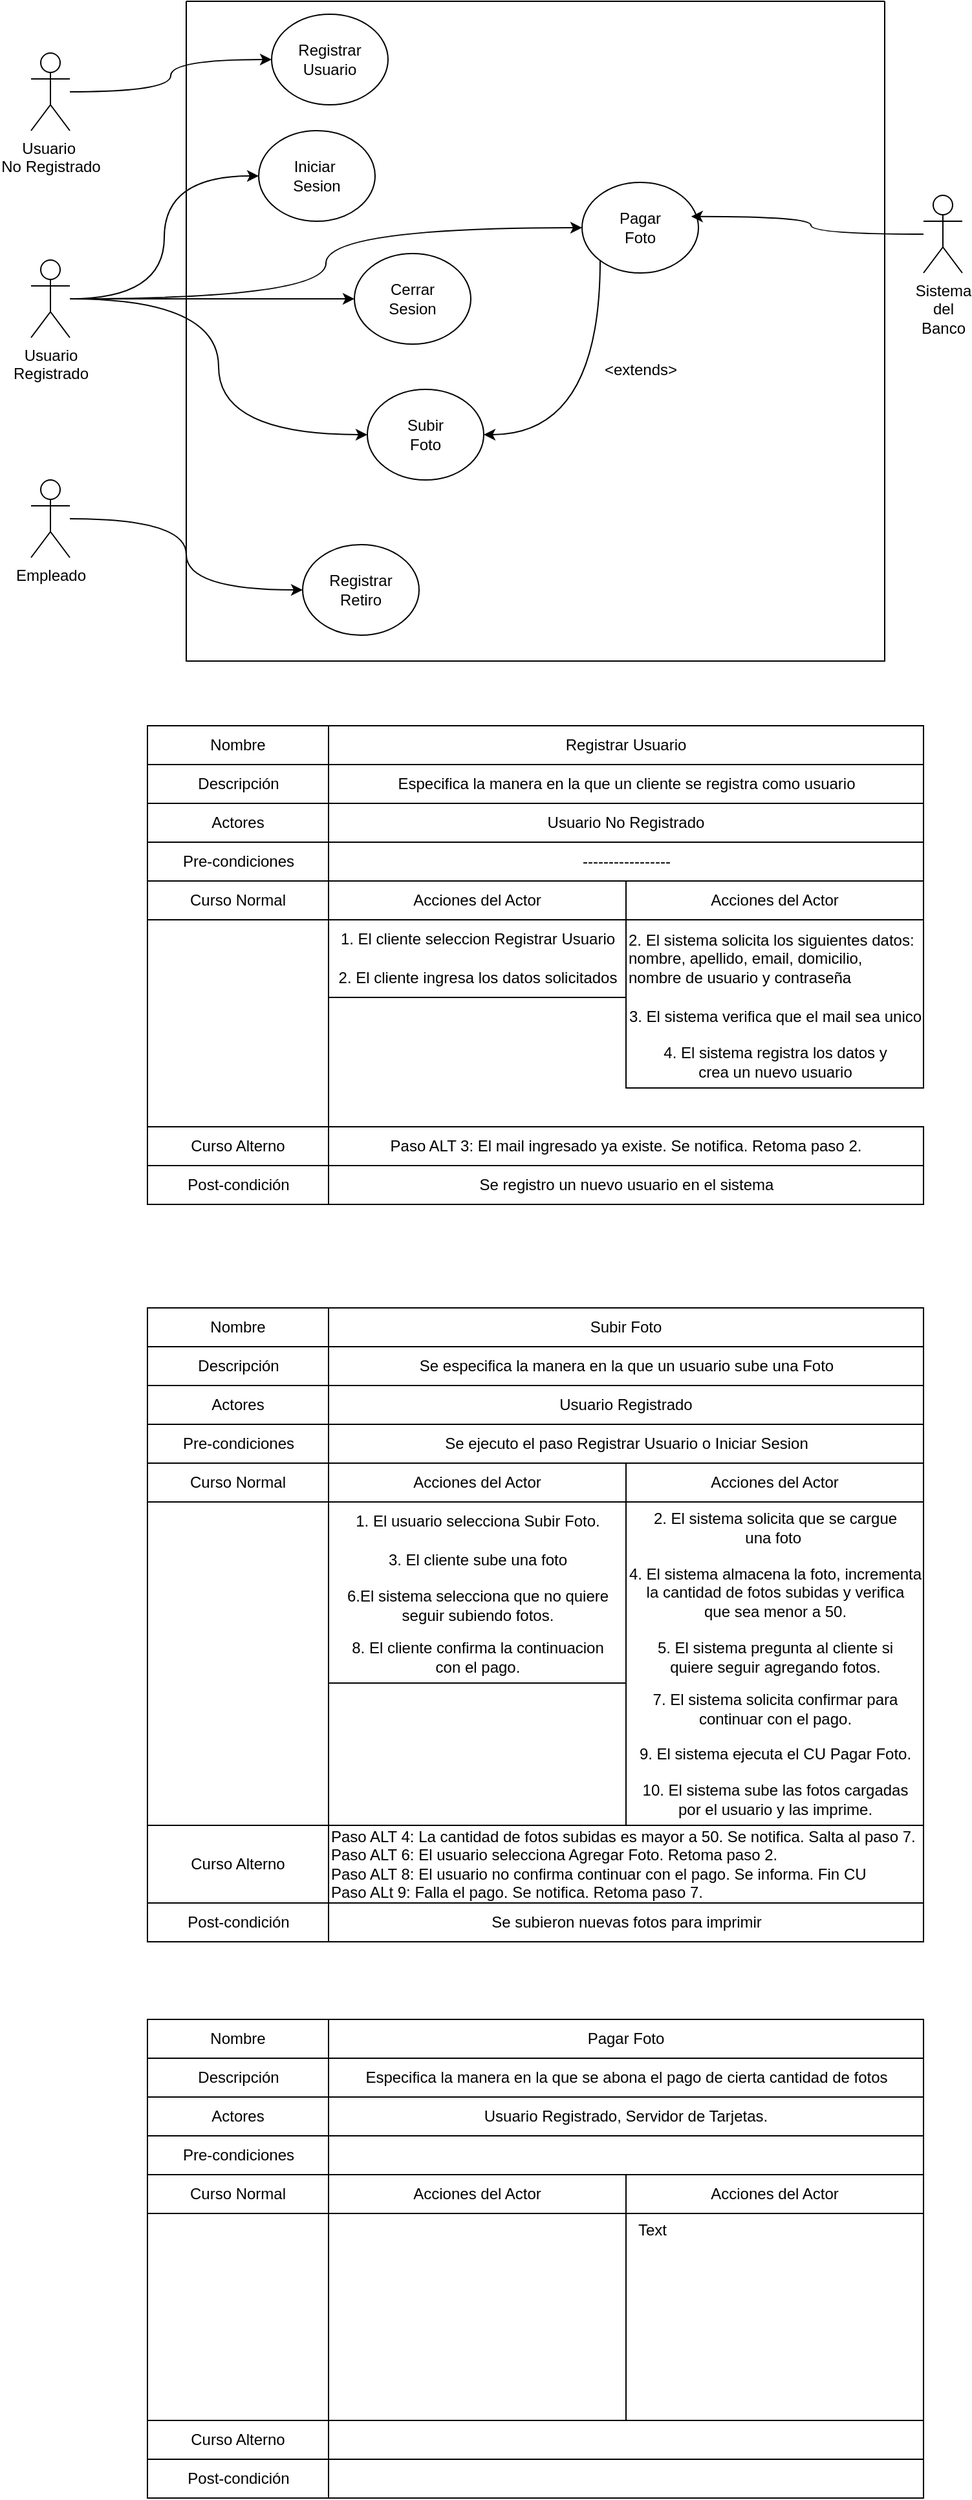 <mxfile version="24.7.17">
  <diagram name="Página-1" id="nfkHEnwVUr88E4uHJjaC">
    <mxGraphModel dx="1035" dy="626" grid="1" gridSize="10" guides="1" tooltips="1" connect="1" arrows="1" fold="1" page="1" pageScale="1" pageWidth="827" pageHeight="1169" math="0" shadow="0">
      <root>
        <mxCell id="0" />
        <mxCell id="1" parent="0" />
        <mxCell id="Q5q6s9S6-56EhP_5OZt--1" value="" style="swimlane;startSize=0;" vertex="1" parent="1">
          <mxGeometry x="170" y="40" width="540" height="510" as="geometry" />
        </mxCell>
        <mxCell id="Q5q6s9S6-56EhP_5OZt--8" value="Registrar&lt;div&gt;Usuario&lt;/div&gt;" style="ellipse;whiteSpace=wrap;html=1;" vertex="1" parent="Q5q6s9S6-56EhP_5OZt--1">
          <mxGeometry x="66" y="10" width="90" height="70" as="geometry" />
        </mxCell>
        <mxCell id="Q5q6s9S6-56EhP_5OZt--9" value="Iniciar&amp;nbsp;&lt;div&gt;Sesion&lt;/div&gt;" style="ellipse;whiteSpace=wrap;html=1;" vertex="1" parent="Q5q6s9S6-56EhP_5OZt--1">
          <mxGeometry x="56" y="100" width="90" height="70" as="geometry" />
        </mxCell>
        <mxCell id="Q5q6s9S6-56EhP_5OZt--10" value="Cerrar&lt;div&gt;Sesion&lt;/div&gt;" style="ellipse;whiteSpace=wrap;html=1;" vertex="1" parent="Q5q6s9S6-56EhP_5OZt--1">
          <mxGeometry x="130" y="195" width="90" height="70" as="geometry" />
        </mxCell>
        <mxCell id="Q5q6s9S6-56EhP_5OZt--11" value="Subir&lt;div&gt;Foto&lt;/div&gt;" style="ellipse;whiteSpace=wrap;html=1;" vertex="1" parent="Q5q6s9S6-56EhP_5OZt--1">
          <mxGeometry x="140" y="300" width="90" height="70" as="geometry" />
        </mxCell>
        <mxCell id="Q5q6s9S6-56EhP_5OZt--26" style="edgeStyle=orthogonalEdgeStyle;rounded=0;orthogonalLoop=1;jettySize=auto;html=1;entryX=1;entryY=0.5;entryDx=0;entryDy=0;curved=1;" edge="1" parent="Q5q6s9S6-56EhP_5OZt--1" source="Q5q6s9S6-56EhP_5OZt--12">
          <mxGeometry relative="1" as="geometry">
            <mxPoint x="230" y="335" as="targetPoint" />
            <Array as="points">
              <mxPoint x="320" y="335" />
            </Array>
          </mxGeometry>
        </mxCell>
        <mxCell id="Q5q6s9S6-56EhP_5OZt--12" value="Pagar&lt;div&gt;Foto&lt;/div&gt;" style="ellipse;whiteSpace=wrap;html=1;" vertex="1" parent="Q5q6s9S6-56EhP_5OZt--1">
          <mxGeometry x="306" y="140" width="90" height="70" as="geometry" />
        </mxCell>
        <mxCell id="Q5q6s9S6-56EhP_5OZt--13" value="Registrar&lt;div&gt;Retiro&lt;/div&gt;" style="ellipse;whiteSpace=wrap;html=1;" vertex="1" parent="Q5q6s9S6-56EhP_5OZt--1">
          <mxGeometry x="90" y="420" width="90" height="70" as="geometry" />
        </mxCell>
        <mxCell id="Q5q6s9S6-56EhP_5OZt--22" value="&amp;lt;extends&amp;gt;" style="text;html=1;align=center;verticalAlign=middle;resizable=0;points=[];autosize=1;strokeColor=none;fillColor=none;" vertex="1" parent="Q5q6s9S6-56EhP_5OZt--1">
          <mxGeometry x="311" y="270" width="80" height="30" as="geometry" />
        </mxCell>
        <mxCell id="Q5q6s9S6-56EhP_5OZt--18" style="edgeStyle=orthogonalEdgeStyle;rounded=0;orthogonalLoop=1;jettySize=auto;html=1;entryX=0;entryY=0.5;entryDx=0;entryDy=0;curved=1;" edge="1" parent="1" source="Q5q6s9S6-56EhP_5OZt--2" target="Q5q6s9S6-56EhP_5OZt--8">
          <mxGeometry relative="1" as="geometry" />
        </mxCell>
        <mxCell id="Q5q6s9S6-56EhP_5OZt--2" value="Usuario&amp;nbsp;&lt;div&gt;No Registrado&lt;/div&gt;" style="shape=umlActor;verticalLabelPosition=bottom;verticalAlign=top;html=1;outlineConnect=0;" vertex="1" parent="1">
          <mxGeometry x="50" y="80" width="30" height="60" as="geometry" />
        </mxCell>
        <mxCell id="Q5q6s9S6-56EhP_5OZt--14" style="edgeStyle=orthogonalEdgeStyle;rounded=0;orthogonalLoop=1;jettySize=auto;html=1;entryX=0;entryY=0.5;entryDx=0;entryDy=0;curved=1;" edge="1" parent="1" source="Q5q6s9S6-56EhP_5OZt--3" target="Q5q6s9S6-56EhP_5OZt--9">
          <mxGeometry relative="1" as="geometry" />
        </mxCell>
        <mxCell id="Q5q6s9S6-56EhP_5OZt--15" style="edgeStyle=orthogonalEdgeStyle;rounded=0;orthogonalLoop=1;jettySize=auto;html=1;entryX=0;entryY=0.5;entryDx=0;entryDy=0;curved=1;" edge="1" parent="1" source="Q5q6s9S6-56EhP_5OZt--3" target="Q5q6s9S6-56EhP_5OZt--10">
          <mxGeometry relative="1" as="geometry" />
        </mxCell>
        <mxCell id="Q5q6s9S6-56EhP_5OZt--16" style="edgeStyle=orthogonalEdgeStyle;rounded=0;orthogonalLoop=1;jettySize=auto;html=1;entryX=0;entryY=0.5;entryDx=0;entryDy=0;curved=1;" edge="1" parent="1" source="Q5q6s9S6-56EhP_5OZt--3" target="Q5q6s9S6-56EhP_5OZt--11">
          <mxGeometry relative="1" as="geometry" />
        </mxCell>
        <mxCell id="Q5q6s9S6-56EhP_5OZt--20" style="edgeStyle=orthogonalEdgeStyle;rounded=0;orthogonalLoop=1;jettySize=auto;html=1;entryX=0;entryY=0.5;entryDx=0;entryDy=0;curved=1;" edge="1" parent="1" source="Q5q6s9S6-56EhP_5OZt--3" target="Q5q6s9S6-56EhP_5OZt--12">
          <mxGeometry relative="1" as="geometry" />
        </mxCell>
        <mxCell id="Q5q6s9S6-56EhP_5OZt--3" value="Usuario&lt;div&gt;Registrado&lt;/div&gt;" style="shape=umlActor;verticalLabelPosition=bottom;verticalAlign=top;html=1;outlineConnect=0;" vertex="1" parent="1">
          <mxGeometry x="50" y="240" width="30" height="60" as="geometry" />
        </mxCell>
        <mxCell id="Q5q6s9S6-56EhP_5OZt--17" style="edgeStyle=orthogonalEdgeStyle;rounded=0;orthogonalLoop=1;jettySize=auto;html=1;entryX=0;entryY=0.5;entryDx=0;entryDy=0;curved=1;" edge="1" parent="1" source="Q5q6s9S6-56EhP_5OZt--5" target="Q5q6s9S6-56EhP_5OZt--13">
          <mxGeometry relative="1" as="geometry" />
        </mxCell>
        <mxCell id="Q5q6s9S6-56EhP_5OZt--5" value="Empleado" style="shape=umlActor;verticalLabelPosition=bottom;verticalAlign=top;html=1;outlineConnect=0;" vertex="1" parent="1">
          <mxGeometry x="50" y="410" width="30" height="60" as="geometry" />
        </mxCell>
        <mxCell id="Q5q6s9S6-56EhP_5OZt--6" value="Sistema&lt;div&gt;del&lt;/div&gt;&lt;div&gt;Banco&lt;/div&gt;" style="shape=umlActor;verticalLabelPosition=bottom;verticalAlign=top;html=1;outlineConnect=0;" vertex="1" parent="1">
          <mxGeometry x="740" y="190" width="30" height="60" as="geometry" />
        </mxCell>
        <mxCell id="Q5q6s9S6-56EhP_5OZt--19" style="edgeStyle=orthogonalEdgeStyle;rounded=0;orthogonalLoop=1;jettySize=auto;html=1;entryX=0.938;entryY=0.376;entryDx=0;entryDy=0;entryPerimeter=0;curved=1;" edge="1" parent="1" source="Q5q6s9S6-56EhP_5OZt--6" target="Q5q6s9S6-56EhP_5OZt--12">
          <mxGeometry relative="1" as="geometry" />
        </mxCell>
        <mxCell id="Q5q6s9S6-56EhP_5OZt--27" value="Nombre" style="swimlane;fontStyle=0;childLayout=stackLayout;horizontal=1;startSize=30;horizontalStack=0;resizeParent=1;resizeParentMax=0;resizeLast=0;collapsible=1;marginBottom=0;whiteSpace=wrap;html=1;" vertex="1" parent="1">
          <mxGeometry x="140" y="600" width="140" height="60" as="geometry" />
        </mxCell>
        <mxCell id="Q5q6s9S6-56EhP_5OZt--28" value="Descripción" style="text;html=1;align=center;verticalAlign=middle;resizable=0;points=[];autosize=1;strokeColor=none;fillColor=none;" vertex="1" parent="Q5q6s9S6-56EhP_5OZt--27">
          <mxGeometry y="30" width="140" height="30" as="geometry" />
        </mxCell>
        <mxCell id="Q5q6s9S6-56EhP_5OZt--29" value="Registrar Usuario" style="swimlane;fontStyle=0;childLayout=stackLayout;horizontal=1;startSize=30;horizontalStack=0;resizeParent=1;resizeParentMax=0;resizeLast=0;collapsible=1;marginBottom=0;whiteSpace=wrap;html=1;" vertex="1" parent="1">
          <mxGeometry x="280" y="600" width="460" height="60" as="geometry" />
        </mxCell>
        <mxCell id="Q5q6s9S6-56EhP_5OZt--40" value="Especifica la manera en la que un cliente se registra como usuario" style="text;html=1;align=center;verticalAlign=middle;resizable=0;points=[];autosize=1;strokeColor=none;fillColor=none;" vertex="1" parent="Q5q6s9S6-56EhP_5OZt--29">
          <mxGeometry y="30" width="460" height="30" as="geometry" />
        </mxCell>
        <mxCell id="Q5q6s9S6-56EhP_5OZt--30" value="Actores" style="swimlane;fontStyle=0;childLayout=stackLayout;horizontal=1;startSize=30;horizontalStack=0;resizeParent=1;resizeParentMax=0;resizeLast=0;collapsible=1;marginBottom=0;whiteSpace=wrap;html=1;" vertex="1" parent="1">
          <mxGeometry x="140" y="660" width="140" height="90" as="geometry" />
        </mxCell>
        <mxCell id="Q5q6s9S6-56EhP_5OZt--39" value="Pre-condiciones" style="text;html=1;align=center;verticalAlign=middle;resizable=0;points=[];autosize=1;strokeColor=none;fillColor=none;" vertex="1" parent="Q5q6s9S6-56EhP_5OZt--30">
          <mxGeometry y="30" width="140" height="30" as="geometry" />
        </mxCell>
        <mxCell id="Q5q6s9S6-56EhP_5OZt--31" value="Pre-condiciones" style="text;html=1;align=center;verticalAlign=middle;resizable=0;points=[];autosize=1;strokeColor=none;fillColor=none;" vertex="1" parent="Q5q6s9S6-56EhP_5OZt--30">
          <mxGeometry y="60" width="140" height="30" as="geometry" />
        </mxCell>
        <mxCell id="Q5q6s9S6-56EhP_5OZt--32" value="Usuario No Registrado" style="swimlane;fontStyle=0;childLayout=stackLayout;horizontal=1;startSize=30;horizontalStack=0;resizeParent=1;resizeParentMax=0;resizeLast=0;collapsible=1;marginBottom=0;whiteSpace=wrap;html=1;" vertex="1" parent="1">
          <mxGeometry x="280" y="660" width="460" height="60" as="geometry" />
        </mxCell>
        <mxCell id="Q5q6s9S6-56EhP_5OZt--41" value="-----------------" style="text;html=1;align=center;verticalAlign=middle;resizable=0;points=[];autosize=1;strokeColor=none;fillColor=none;" vertex="1" parent="Q5q6s9S6-56EhP_5OZt--32">
          <mxGeometry y="30" width="460" height="30" as="geometry" />
        </mxCell>
        <mxCell id="Q5q6s9S6-56EhP_5OZt--33" value="Curso Normal" style="swimlane;fontStyle=0;childLayout=stackLayout;horizontal=1;startSize=30;horizontalStack=0;resizeParent=1;resizeParentMax=0;resizeLast=0;collapsible=1;marginBottom=0;whiteSpace=wrap;html=1;" vertex="1" parent="1">
          <mxGeometry x="140" y="720" width="140" height="190" as="geometry" />
        </mxCell>
        <mxCell id="Q5q6s9S6-56EhP_5OZt--34" value="Acciones del Actor" style="swimlane;fontStyle=0;childLayout=stackLayout;horizontal=1;startSize=30;horizontalStack=0;resizeParent=1;resizeParentMax=0;resizeLast=0;collapsible=1;marginBottom=0;whiteSpace=wrap;html=1;" vertex="1" parent="1">
          <mxGeometry x="280" y="720" width="230" height="90" as="geometry" />
        </mxCell>
        <mxCell id="Q5q6s9S6-56EhP_5OZt--42" value="1. El cliente seleccion Registrar Usuario" style="text;html=1;align=center;verticalAlign=middle;resizable=0;points=[];autosize=1;strokeColor=none;fillColor=none;" vertex="1" parent="Q5q6s9S6-56EhP_5OZt--34">
          <mxGeometry y="30" width="230" height="30" as="geometry" />
        </mxCell>
        <mxCell id="Q5q6s9S6-56EhP_5OZt--44" value="2. El cliente ingresa los datos solicitados" style="text;html=1;align=center;verticalAlign=middle;resizable=0;points=[];autosize=1;strokeColor=none;fillColor=none;" vertex="1" parent="Q5q6s9S6-56EhP_5OZt--34">
          <mxGeometry y="60" width="230" height="30" as="geometry" />
        </mxCell>
        <mxCell id="Q5q6s9S6-56EhP_5OZt--35" value="Acciones del Actor" style="swimlane;fontStyle=0;childLayout=stackLayout;horizontal=1;startSize=30;horizontalStack=0;resizeParent=1;resizeParentMax=0;resizeLast=0;collapsible=1;marginBottom=0;whiteSpace=wrap;html=1;" vertex="1" parent="1">
          <mxGeometry x="510" y="720" width="230" height="160" as="geometry" />
        </mxCell>
        <mxCell id="Q5q6s9S6-56EhP_5OZt--43" value="2. El sistema solicita los siguientes&amp;nbsp;&lt;span style=&quot;background-color: initial;&quot;&gt;datos:&amp;nbsp;&lt;/span&gt;&lt;div&gt;&lt;span style=&quot;background-color: initial;&quot;&gt;nombre, apellido, email,&amp;nbsp;&lt;/span&gt;&lt;span style=&quot;background-color: initial;&quot;&gt;domicilio,&amp;nbsp;&lt;/span&gt;&lt;div&gt;&lt;span style=&quot;background-color: initial;&quot;&gt;nombre de usuario y&amp;nbsp;&lt;/span&gt;&lt;span style=&quot;background-color: initial;&quot;&gt;contraseña&lt;/span&gt;&lt;/div&gt;&lt;/div&gt;" style="text;html=1;align=left;verticalAlign=middle;resizable=0;points=[];autosize=1;strokeColor=none;fillColor=none;" vertex="1" parent="Q5q6s9S6-56EhP_5OZt--35">
          <mxGeometry y="30" width="230" height="60" as="geometry" />
        </mxCell>
        <mxCell id="Q5q6s9S6-56EhP_5OZt--45" value="3. El sistema verifica que el mail sea unico" style="text;html=1;align=center;verticalAlign=middle;resizable=0;points=[];autosize=1;strokeColor=none;fillColor=none;" vertex="1" parent="Q5q6s9S6-56EhP_5OZt--35">
          <mxGeometry y="90" width="230" height="30" as="geometry" />
        </mxCell>
        <mxCell id="Q5q6s9S6-56EhP_5OZt--46" value="4. El sistema registra los datos y&lt;div&gt;crea un nuevo usuario&lt;/div&gt;" style="text;html=1;align=center;verticalAlign=middle;resizable=0;points=[];autosize=1;strokeColor=none;fillColor=none;" vertex="1" parent="Q5q6s9S6-56EhP_5OZt--35">
          <mxGeometry y="120" width="230" height="40" as="geometry" />
        </mxCell>
        <mxCell id="Q5q6s9S6-56EhP_5OZt--36" value="Curso Alterno" style="swimlane;fontStyle=0;childLayout=stackLayout;horizontal=1;startSize=30;horizontalStack=0;resizeParent=1;resizeParentMax=0;resizeLast=0;collapsible=1;marginBottom=0;whiteSpace=wrap;html=1;" vertex="1" parent="1">
          <mxGeometry x="140" y="910" width="140" height="60" as="geometry" />
        </mxCell>
        <mxCell id="Q5q6s9S6-56EhP_5OZt--37" value="Post-condición" style="text;html=1;align=center;verticalAlign=middle;resizable=0;points=[];autosize=1;strokeColor=none;fillColor=none;" vertex="1" parent="Q5q6s9S6-56EhP_5OZt--36">
          <mxGeometry y="30" width="140" height="30" as="geometry" />
        </mxCell>
        <mxCell id="Q5q6s9S6-56EhP_5OZt--38" value="Paso ALT 3: El mail ingresado ya existe. Se notifica. Retoma paso 2." style="swimlane;fontStyle=0;childLayout=stackLayout;horizontal=1;startSize=30;horizontalStack=0;resizeParent=1;resizeParentMax=0;resizeLast=0;collapsible=1;marginBottom=0;whiteSpace=wrap;html=1;" vertex="1" parent="1">
          <mxGeometry x="280" y="910" width="460" height="60" as="geometry" />
        </mxCell>
        <mxCell id="Q5q6s9S6-56EhP_5OZt--47" value="Se registro un nuevo usuario en el sistema" style="text;html=1;align=center;verticalAlign=middle;resizable=0;points=[];autosize=1;strokeColor=none;fillColor=none;" vertex="1" parent="Q5q6s9S6-56EhP_5OZt--38">
          <mxGeometry y="30" width="460" height="30" as="geometry" />
        </mxCell>
        <mxCell id="Q5q6s9S6-56EhP_5OZt--48" value="Nombre" style="swimlane;fontStyle=0;childLayout=stackLayout;horizontal=1;startSize=30;horizontalStack=0;resizeParent=1;resizeParentMax=0;resizeLast=0;collapsible=1;marginBottom=0;whiteSpace=wrap;html=1;" vertex="1" parent="1">
          <mxGeometry x="140" y="1050" width="140" height="60" as="geometry" />
        </mxCell>
        <mxCell id="Q5q6s9S6-56EhP_5OZt--49" value="Descripción" style="text;html=1;align=center;verticalAlign=middle;resizable=0;points=[];autosize=1;strokeColor=none;fillColor=none;" vertex="1" parent="Q5q6s9S6-56EhP_5OZt--48">
          <mxGeometry y="30" width="140" height="30" as="geometry" />
        </mxCell>
        <mxCell id="Q5q6s9S6-56EhP_5OZt--50" value="Subir Foto" style="swimlane;fontStyle=0;childLayout=stackLayout;horizontal=1;startSize=30;horizontalStack=0;resizeParent=1;resizeParentMax=0;resizeLast=0;collapsible=1;marginBottom=0;whiteSpace=wrap;html=1;" vertex="1" parent="1">
          <mxGeometry x="280" y="1050" width="460" height="60" as="geometry" />
        </mxCell>
        <mxCell id="Q5q6s9S6-56EhP_5OZt--60" value="Se especifica la manera en la que un usuario sube una Foto" style="text;html=1;align=center;verticalAlign=middle;resizable=0;points=[];autosize=1;strokeColor=none;fillColor=none;" vertex="1" parent="Q5q6s9S6-56EhP_5OZt--50">
          <mxGeometry y="30" width="460" height="30" as="geometry" />
        </mxCell>
        <mxCell id="Q5q6s9S6-56EhP_5OZt--51" value="Actores" style="swimlane;fontStyle=0;childLayout=stackLayout;horizontal=1;startSize=30;horizontalStack=0;resizeParent=1;resizeParentMax=0;resizeLast=0;collapsible=1;marginBottom=0;whiteSpace=wrap;html=1;" vertex="1" parent="1">
          <mxGeometry x="140" y="1110" width="140" height="60" as="geometry" />
        </mxCell>
        <mxCell id="Q5q6s9S6-56EhP_5OZt--52" value="Pre-condiciones" style="text;html=1;align=center;verticalAlign=middle;resizable=0;points=[];autosize=1;strokeColor=none;fillColor=none;" vertex="1" parent="Q5q6s9S6-56EhP_5OZt--51">
          <mxGeometry y="30" width="140" height="30" as="geometry" />
        </mxCell>
        <mxCell id="Q5q6s9S6-56EhP_5OZt--53" value="Usuario Registrado" style="swimlane;fontStyle=0;childLayout=stackLayout;horizontal=1;startSize=30;horizontalStack=0;resizeParent=1;resizeParentMax=0;resizeLast=0;collapsible=1;marginBottom=0;whiteSpace=wrap;html=1;" vertex="1" parent="1">
          <mxGeometry x="280" y="1110" width="460" height="60" as="geometry" />
        </mxCell>
        <mxCell id="Q5q6s9S6-56EhP_5OZt--61" value="Se ejecuto el paso Registrar Usuario o Iniciar Sesion" style="text;html=1;align=center;verticalAlign=middle;resizable=0;points=[];autosize=1;strokeColor=none;fillColor=none;" vertex="1" parent="Q5q6s9S6-56EhP_5OZt--53">
          <mxGeometry y="30" width="460" height="30" as="geometry" />
        </mxCell>
        <mxCell id="Q5q6s9S6-56EhP_5OZt--54" value="Curso Normal" style="swimlane;fontStyle=0;childLayout=stackLayout;horizontal=1;startSize=30;horizontalStack=0;resizeParent=1;resizeParentMax=0;resizeLast=0;collapsible=1;marginBottom=0;whiteSpace=wrap;html=1;" vertex="1" parent="1">
          <mxGeometry x="140" y="1170" width="140" height="280" as="geometry" />
        </mxCell>
        <mxCell id="Q5q6s9S6-56EhP_5OZt--55" value="Acciones del Actor" style="swimlane;fontStyle=0;childLayout=stackLayout;horizontal=1;startSize=30;horizontalStack=0;resizeParent=1;resizeParentMax=0;resizeLast=0;collapsible=1;marginBottom=0;whiteSpace=wrap;html=1;" vertex="1" parent="1">
          <mxGeometry x="280" y="1170" width="230" height="170" as="geometry" />
        </mxCell>
        <mxCell id="Q5q6s9S6-56EhP_5OZt--62" value="1. El usuario selecciona Subir Foto." style="text;html=1;align=center;verticalAlign=middle;resizable=0;points=[];autosize=1;strokeColor=none;fillColor=none;" vertex="1" parent="Q5q6s9S6-56EhP_5OZt--55">
          <mxGeometry y="30" width="230" height="30" as="geometry" />
        </mxCell>
        <mxCell id="Q5q6s9S6-56EhP_5OZt--64" value="3. El cliente sube una foto" style="text;html=1;align=center;verticalAlign=middle;resizable=0;points=[];autosize=1;strokeColor=none;fillColor=none;" vertex="1" parent="Q5q6s9S6-56EhP_5OZt--55">
          <mxGeometry y="60" width="230" height="30" as="geometry" />
        </mxCell>
        <mxCell id="Q5q6s9S6-56EhP_5OZt--68" value="6.El sistema selecciona que no quiere&lt;div&gt;seguir subiendo fotos.&lt;/div&gt;" style="text;html=1;align=center;verticalAlign=middle;resizable=0;points=[];autosize=1;strokeColor=none;fillColor=none;" vertex="1" parent="Q5q6s9S6-56EhP_5OZt--55">
          <mxGeometry y="90" width="230" height="40" as="geometry" />
        </mxCell>
        <mxCell id="Q5q6s9S6-56EhP_5OZt--70" value="8. El cliente confirma la continuacion&lt;div&gt;con el pago.&lt;/div&gt;" style="text;html=1;align=center;verticalAlign=middle;resizable=0;points=[];autosize=1;strokeColor=none;fillColor=none;" vertex="1" parent="Q5q6s9S6-56EhP_5OZt--55">
          <mxGeometry y="130" width="230" height="40" as="geometry" />
        </mxCell>
        <mxCell id="Q5q6s9S6-56EhP_5OZt--56" value="Acciones del Actor" style="swimlane;fontStyle=0;childLayout=stackLayout;horizontal=1;startSize=30;horizontalStack=0;resizeParent=1;resizeParentMax=0;resizeLast=0;collapsible=1;marginBottom=0;whiteSpace=wrap;html=1;" vertex="1" parent="1">
          <mxGeometry x="510" y="1170" width="230" height="280" as="geometry" />
        </mxCell>
        <mxCell id="Q5q6s9S6-56EhP_5OZt--63" value="2. El sistema solicita que se cargue&lt;div&gt;una foto&amp;nbsp;&lt;/div&gt;" style="text;html=1;align=center;verticalAlign=middle;resizable=0;points=[];autosize=1;strokeColor=none;fillColor=none;" vertex="1" parent="Q5q6s9S6-56EhP_5OZt--56">
          <mxGeometry y="30" width="230" height="40" as="geometry" />
        </mxCell>
        <mxCell id="Q5q6s9S6-56EhP_5OZt--66" value="4. El sistema almacena la foto, incrementa&lt;div&gt;la cantidad de fotos subidas y verifica&lt;/div&gt;&lt;div&gt;que sea menor a 50.&lt;/div&gt;" style="text;html=1;align=center;verticalAlign=middle;resizable=0;points=[];autosize=1;strokeColor=none;fillColor=none;" vertex="1" parent="Q5q6s9S6-56EhP_5OZt--56">
          <mxGeometry y="70" width="230" height="60" as="geometry" />
        </mxCell>
        <mxCell id="Q5q6s9S6-56EhP_5OZt--67" value="5. El sistema pregunta al cliente si&lt;div&gt;quiere seguir agregando fotos.&lt;/div&gt;" style="text;html=1;align=center;verticalAlign=middle;resizable=0;points=[];autosize=1;strokeColor=none;fillColor=none;" vertex="1" parent="Q5q6s9S6-56EhP_5OZt--56">
          <mxGeometry y="130" width="230" height="40" as="geometry" />
        </mxCell>
        <mxCell id="Q5q6s9S6-56EhP_5OZt--69" value="7. El sistema solicita confirmar para&lt;div&gt;continuar con el pago.&lt;/div&gt;" style="text;html=1;align=center;verticalAlign=middle;resizable=0;points=[];autosize=1;strokeColor=none;fillColor=none;" vertex="1" parent="Q5q6s9S6-56EhP_5OZt--56">
          <mxGeometry y="170" width="230" height="40" as="geometry" />
        </mxCell>
        <mxCell id="Q5q6s9S6-56EhP_5OZt--71" value="9. El sistema ejecuta el CU Pagar Foto." style="text;html=1;align=center;verticalAlign=middle;resizable=0;points=[];autosize=1;strokeColor=none;fillColor=none;" vertex="1" parent="Q5q6s9S6-56EhP_5OZt--56">
          <mxGeometry y="210" width="230" height="30" as="geometry" />
        </mxCell>
        <mxCell id="Q5q6s9S6-56EhP_5OZt--72" value="10. El sistema sube las fotos cargadas&lt;div&gt;por el usuario y las imprime.&lt;/div&gt;" style="text;html=1;align=center;verticalAlign=middle;resizable=0;points=[];autosize=1;strokeColor=none;fillColor=none;" vertex="1" parent="Q5q6s9S6-56EhP_5OZt--56">
          <mxGeometry y="240" width="230" height="40" as="geometry" />
        </mxCell>
        <mxCell id="Q5q6s9S6-56EhP_5OZt--57" value="Curso Alterno" style="swimlane;fontStyle=0;childLayout=stackLayout;horizontal=1;startSize=60;horizontalStack=0;resizeParent=1;resizeParentMax=0;resizeLast=0;collapsible=1;marginBottom=0;whiteSpace=wrap;html=1;" vertex="1" parent="1">
          <mxGeometry x="140" y="1450" width="140" height="90" as="geometry" />
        </mxCell>
        <mxCell id="Q5q6s9S6-56EhP_5OZt--58" value="Post-condición" style="text;html=1;align=center;verticalAlign=middle;resizable=0;points=[];autosize=1;strokeColor=none;fillColor=none;" vertex="1" parent="Q5q6s9S6-56EhP_5OZt--57">
          <mxGeometry y="60" width="140" height="30" as="geometry" />
        </mxCell>
        <mxCell id="Q5q6s9S6-56EhP_5OZt--59" value="Paso ALT 4: La cantidad de fotos subidas es mayor a 50. Se notifica. Salta al paso 7.&lt;div&gt;Paso ALT 6: El usuario selecciona Agregar Foto. Retoma paso 2.&lt;/div&gt;&lt;div&gt;Paso ALT 8: El usuario no confirma continuar con el pago. Se informa. Fin CU&lt;/div&gt;&lt;div style=&quot;&quot;&gt;Paso ALt 9: Falla el pago. Se notifica. Retoma paso 7.&lt;/div&gt;" style="swimlane;fontStyle=0;childLayout=stackLayout;horizontal=1;startSize=60;horizontalStack=0;resizeParent=1;resizeParentMax=0;resizeLast=0;collapsible=1;marginBottom=0;whiteSpace=wrap;html=1;align=left;" vertex="1" parent="1">
          <mxGeometry x="280" y="1450" width="460" height="90" as="geometry" />
        </mxCell>
        <mxCell id="Q5q6s9S6-56EhP_5OZt--73" value="Se subieron nuevas fotos para imprimir" style="text;html=1;align=center;verticalAlign=middle;resizable=0;points=[];autosize=1;strokeColor=none;fillColor=none;" vertex="1" parent="Q5q6s9S6-56EhP_5OZt--59">
          <mxGeometry y="60" width="460" height="30" as="geometry" />
        </mxCell>
        <mxCell id="Q5q6s9S6-56EhP_5OZt--74" value="Nombre" style="swimlane;fontStyle=0;childLayout=stackLayout;horizontal=1;startSize=30;horizontalStack=0;resizeParent=1;resizeParentMax=0;resizeLast=0;collapsible=1;marginBottom=0;whiteSpace=wrap;html=1;" vertex="1" parent="1">
          <mxGeometry x="140" y="1600" width="140" height="60" as="geometry" />
        </mxCell>
        <mxCell id="Q5q6s9S6-56EhP_5OZt--75" value="Descripción" style="text;html=1;align=center;verticalAlign=middle;resizable=0;points=[];autosize=1;strokeColor=none;fillColor=none;" vertex="1" parent="Q5q6s9S6-56EhP_5OZt--74">
          <mxGeometry y="30" width="140" height="30" as="geometry" />
        </mxCell>
        <mxCell id="Q5q6s9S6-56EhP_5OZt--76" value="Pagar Foto" style="swimlane;fontStyle=0;childLayout=stackLayout;horizontal=1;startSize=30;horizontalStack=0;resizeParent=1;resizeParentMax=0;resizeLast=0;collapsible=1;marginBottom=0;whiteSpace=wrap;html=1;" vertex="1" parent="1">
          <mxGeometry x="280" y="1600" width="460" height="60" as="geometry" />
        </mxCell>
        <mxCell id="Q5q6s9S6-56EhP_5OZt--86" value="Especifica la manera en la que se abona el pago de cierta cantidad de fotos" style="text;html=1;align=center;verticalAlign=middle;resizable=0;points=[];autosize=1;strokeColor=none;fillColor=none;" vertex="1" parent="Q5q6s9S6-56EhP_5OZt--76">
          <mxGeometry y="30" width="460" height="30" as="geometry" />
        </mxCell>
        <mxCell id="Q5q6s9S6-56EhP_5OZt--77" value="Actores" style="swimlane;fontStyle=0;childLayout=stackLayout;horizontal=1;startSize=30;horizontalStack=0;resizeParent=1;resizeParentMax=0;resizeLast=0;collapsible=1;marginBottom=0;whiteSpace=wrap;html=1;" vertex="1" parent="1">
          <mxGeometry x="140" y="1660" width="140" height="60" as="geometry" />
        </mxCell>
        <mxCell id="Q5q6s9S6-56EhP_5OZt--78" value="Pre-condiciones" style="text;html=1;align=center;verticalAlign=middle;resizable=0;points=[];autosize=1;strokeColor=none;fillColor=none;" vertex="1" parent="Q5q6s9S6-56EhP_5OZt--77">
          <mxGeometry y="30" width="140" height="30" as="geometry" />
        </mxCell>
        <mxCell id="Q5q6s9S6-56EhP_5OZt--79" value="Usuario Registrado, Servidor de Tarjetas." style="swimlane;fontStyle=0;childLayout=stackLayout;horizontal=1;startSize=30;horizontalStack=0;resizeParent=1;resizeParentMax=0;resizeLast=0;collapsible=1;marginBottom=0;whiteSpace=wrap;html=1;" vertex="1" parent="1">
          <mxGeometry x="280" y="1660" width="460" height="60" as="geometry" />
        </mxCell>
        <mxCell id="Q5q6s9S6-56EhP_5OZt--80" value="Curso Normal" style="swimlane;fontStyle=0;childLayout=stackLayout;horizontal=1;startSize=30;horizontalStack=0;resizeParent=1;resizeParentMax=0;resizeLast=0;collapsible=1;marginBottom=0;whiteSpace=wrap;html=1;" vertex="1" parent="1">
          <mxGeometry x="140" y="1720" width="140" height="190" as="geometry" />
        </mxCell>
        <mxCell id="Q5q6s9S6-56EhP_5OZt--81" value="Acciones del Actor" style="swimlane;fontStyle=0;childLayout=stackLayout;horizontal=1;startSize=30;horizontalStack=0;resizeParent=1;resizeParentMax=0;resizeLast=0;collapsible=1;marginBottom=0;whiteSpace=wrap;html=1;" vertex="1" parent="1">
          <mxGeometry x="280" y="1720" width="230" height="190" as="geometry" />
        </mxCell>
        <mxCell id="Q5q6s9S6-56EhP_5OZt--82" value="Acciones del Actor" style="swimlane;fontStyle=0;childLayout=stackLayout;horizontal=1;startSize=30;horizontalStack=0;resizeParent=1;resizeParentMax=0;resizeLast=0;collapsible=1;marginBottom=0;whiteSpace=wrap;html=1;" vertex="1" parent="1">
          <mxGeometry x="510" y="1720" width="230" height="190" as="geometry" />
        </mxCell>
        <mxCell id="Q5q6s9S6-56EhP_5OZt--83" value="Curso Alterno" style="swimlane;fontStyle=0;childLayout=stackLayout;horizontal=1;startSize=30;horizontalStack=0;resizeParent=1;resizeParentMax=0;resizeLast=0;collapsible=1;marginBottom=0;whiteSpace=wrap;html=1;" vertex="1" parent="1">
          <mxGeometry x="140" y="1910" width="140" height="60" as="geometry" />
        </mxCell>
        <mxCell id="Q5q6s9S6-56EhP_5OZt--84" value="Post-condición" style="text;html=1;align=center;verticalAlign=middle;resizable=0;points=[];autosize=1;strokeColor=none;fillColor=none;" vertex="1" parent="Q5q6s9S6-56EhP_5OZt--83">
          <mxGeometry y="30" width="140" height="30" as="geometry" />
        </mxCell>
        <mxCell id="Q5q6s9S6-56EhP_5OZt--85" value="" style="swimlane;fontStyle=0;childLayout=stackLayout;horizontal=1;startSize=30;horizontalStack=0;resizeParent=1;resizeParentMax=0;resizeLast=0;collapsible=1;marginBottom=0;whiteSpace=wrap;html=1;" vertex="1" parent="1">
          <mxGeometry x="280" y="1910" width="460" height="60" as="geometry" />
        </mxCell>
        <mxCell id="Q5q6s9S6-56EhP_5OZt--87" value="Text" style="text;html=1;align=center;verticalAlign=middle;resizable=0;points=[];autosize=1;strokeColor=none;fillColor=none;" vertex="1" parent="1">
          <mxGeometry x="505" y="1748" width="50" height="30" as="geometry" />
        </mxCell>
      </root>
    </mxGraphModel>
  </diagram>
</mxfile>
